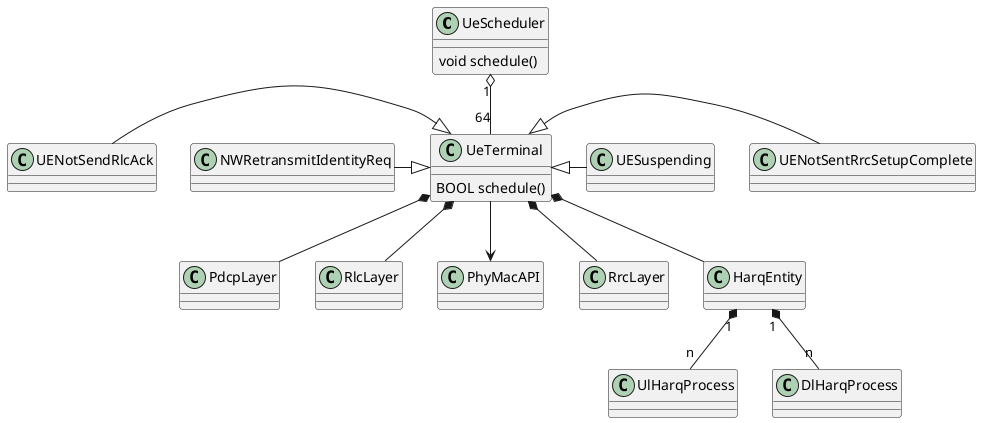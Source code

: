 @startuml

class UeScheduler {
    void schedule()
}
class UeTerminal {
    BOOL schedule()
}

UeScheduler "1" o-- "64" UeTerminal


UENotSendRlcAck -|> UeTerminal
NWRetransmitIdentityReq -|> UeTerminal
UeTerminal <|- UENotSentRrcSetupComplete
UeTerminal <|- UESuspending

UeTerminal *-- PdcpLayer
UeTerminal *-- RlcLayer
UeTerminal -down-> PhyMacAPI
UeTerminal *-- RrcLayer
UeTerminal *-- HarqEntity
HarqEntity "1" *-- "n" UlHarqProcess
HarqEntity "1" *-- "n" DlHarqProcess

@enduml